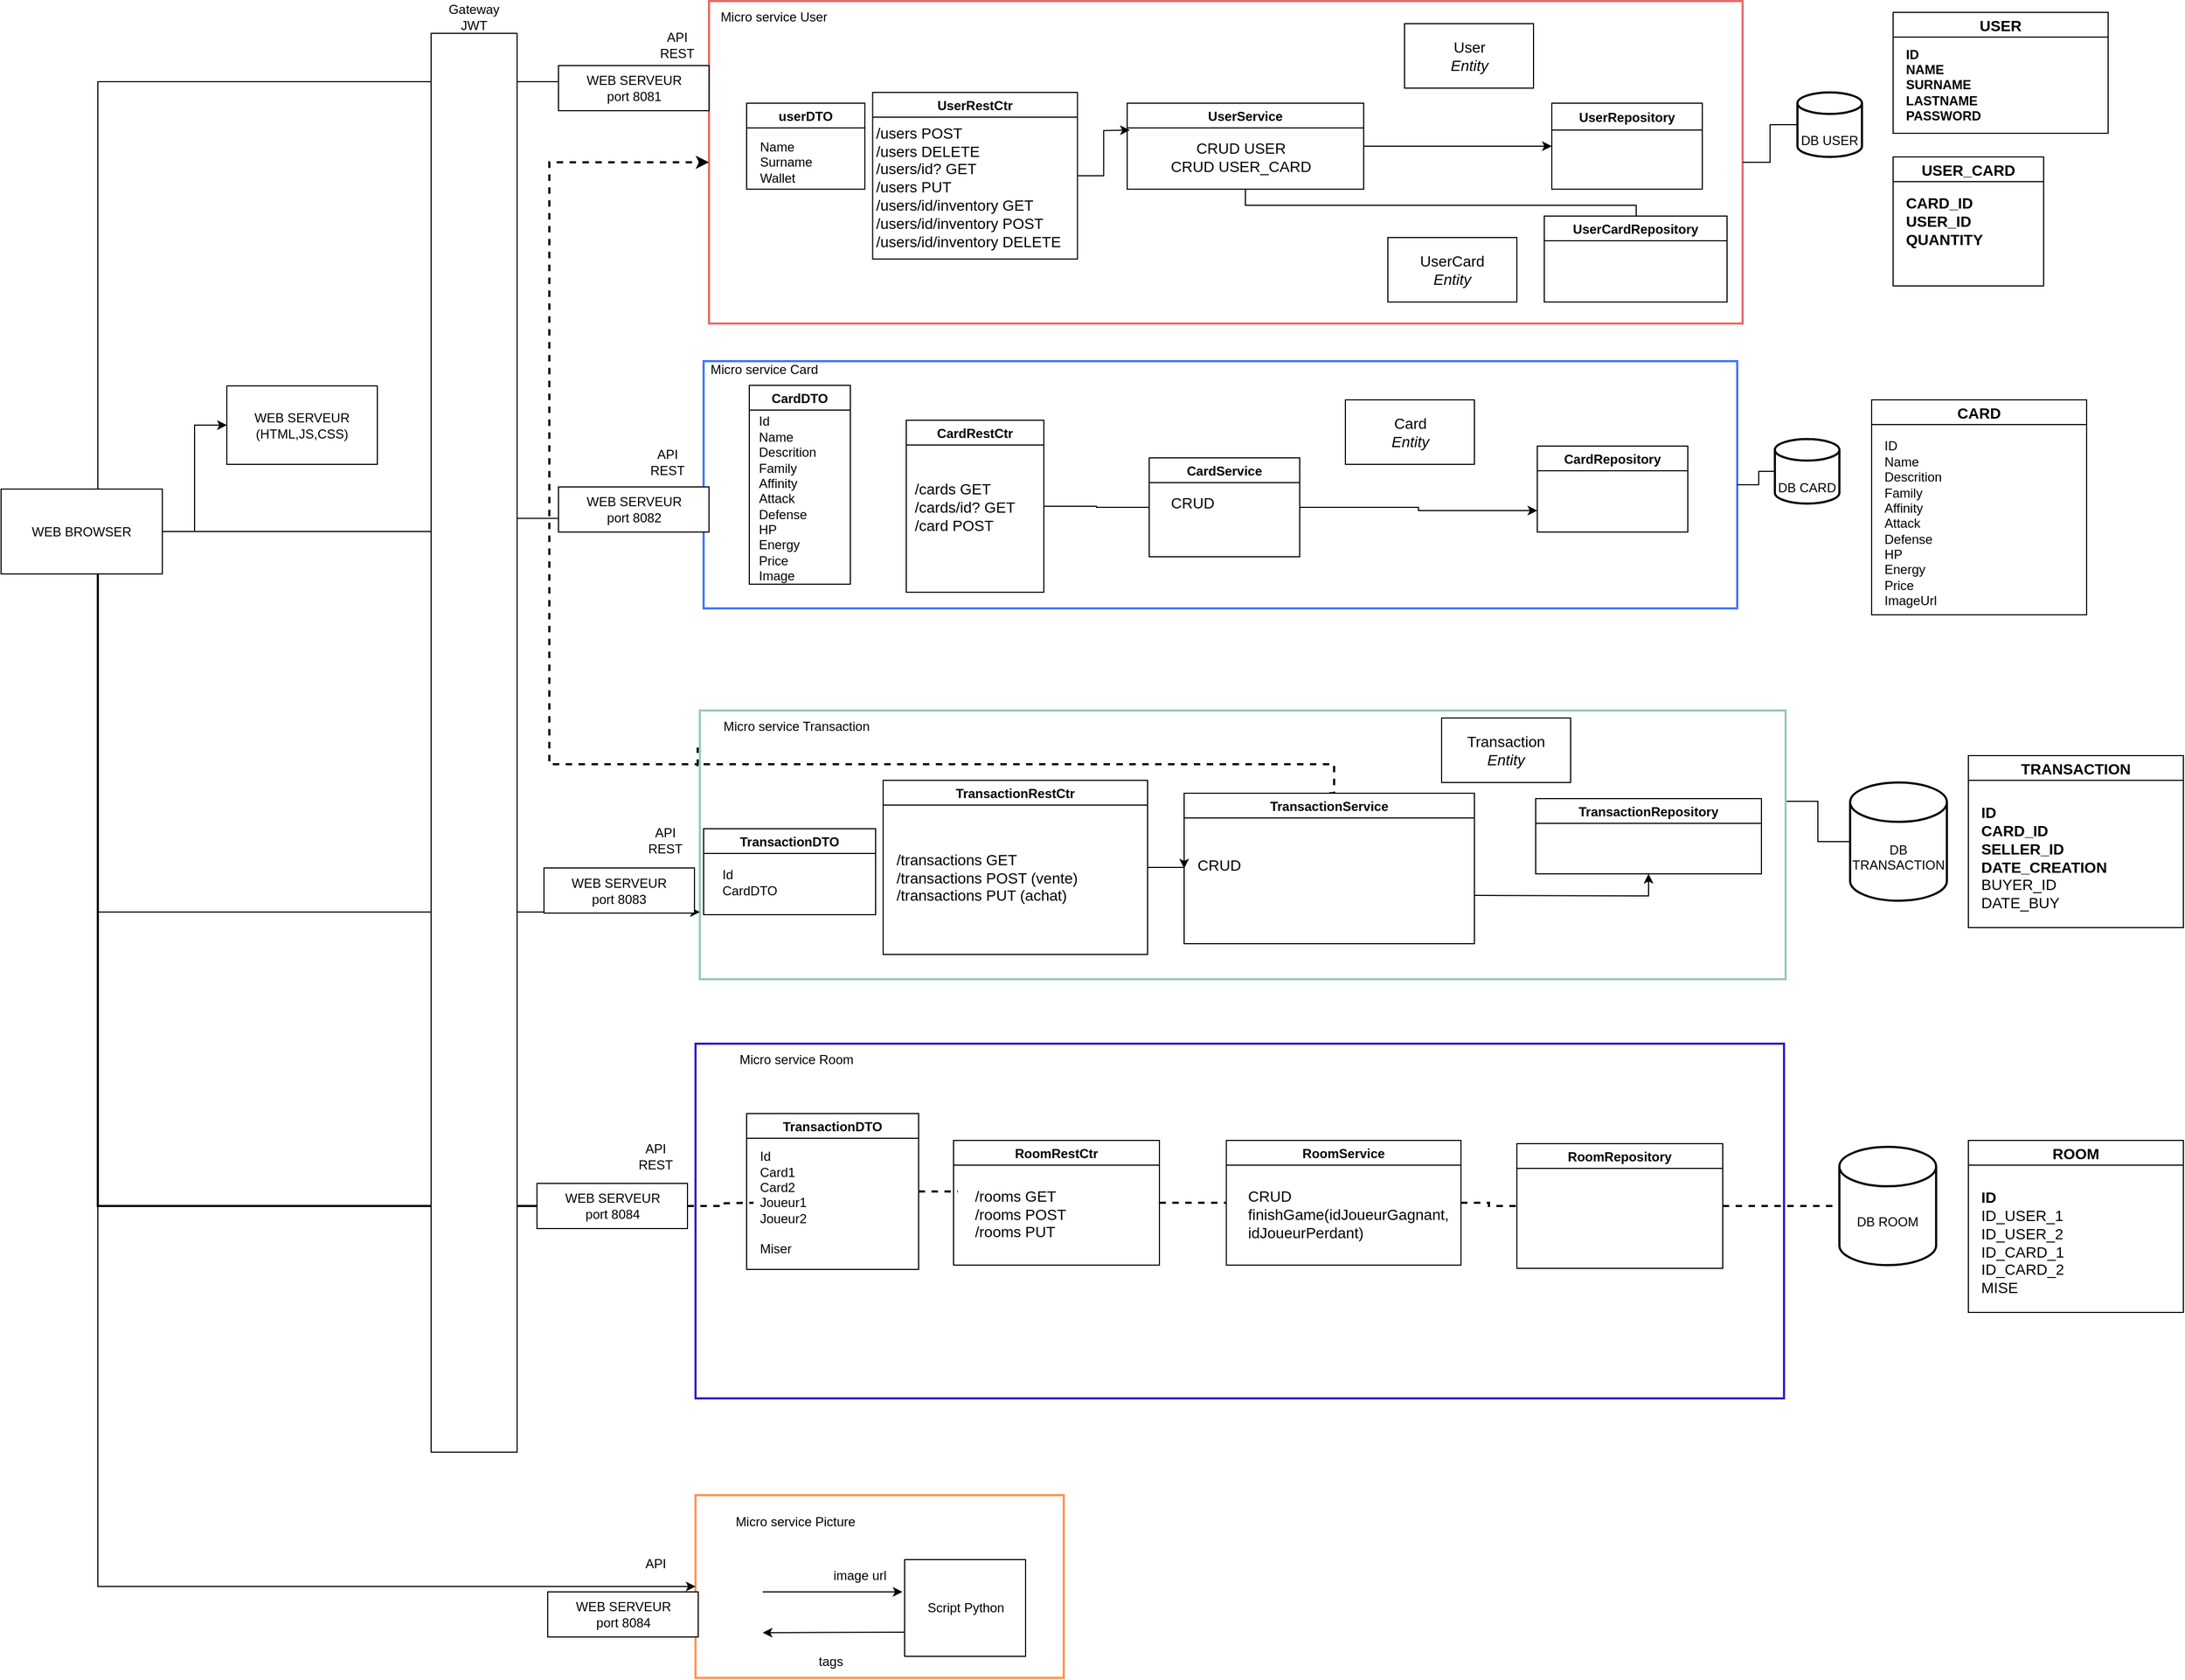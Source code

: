 <mxfile version="18.1.2" type="device"><diagram id="fcTigGx38qZ4BsaVMcVY" name="Page-1"><mxGraphModel dx="2664" dy="1057" grid="1" gridSize="10" guides="1" tooltips="1" connect="1" arrows="1" fold="1" page="1" pageScale="1" pageWidth="827" pageHeight="1169" math="0" shadow="0"><root><mxCell id="0"/><mxCell id="1" parent="0"/><mxCell id="7gq1FU1SA3FntrgrSSKf-5" value="" style="rounded=0;whiteSpace=wrap;html=1;fillColor=none;strokeWidth=2;strokeColor=#4275FF;" vertex="1" parent="1"><mxGeometry x="193.5" y="355" width="961.5" height="230" as="geometry"/></mxCell><mxCell id="7gq1FU1SA3FntrgrSSKf-1" value="" style="rounded=0;whiteSpace=wrap;html=1;fillColor=none;strokeColor=#EA6B66;strokeWidth=2;" vertex="1" parent="1"><mxGeometry x="198.5" y="20" width="961.5" height="300" as="geometry"/></mxCell><mxCell id="7gq1FU1SA3FntrgrSSKf-20" value="" style="rounded=0;whiteSpace=wrap;html=1;fillColor=none;strokeColor=#FF944D;strokeWidth=2;" vertex="1" parent="1"><mxGeometry x="186" y="1410" width="342.5" height="170" as="geometry"/></mxCell><mxCell id="7gq1FU1SA3FntrgrSSKf-52" style="edgeStyle=orthogonalEdgeStyle;rounded=0;orthogonalLoop=1;jettySize=auto;html=1;entryX=0;entryY=0.5;entryDx=0;entryDy=0;startArrow=none;startFill=0;endArrow=classic;endFill=1;exitX=0.001;exitY=0.151;exitDx=0;exitDy=0;exitPerimeter=0;strokeWidth=2;dashed=1;" edge="1" parent="1" source="7gq1FU1SA3FntrgrSSKf-9" target="7gq1FU1SA3FntrgrSSKf-1"><mxGeometry relative="1" as="geometry"><Array as="points"><mxPoint x="190" y="730"/><mxPoint x="50" y="730"/><mxPoint x="50" y="170"/></Array></mxGeometry></mxCell><mxCell id="7gq1FU1SA3FntrgrSSKf-9" value="" style="rounded=0;whiteSpace=wrap;html=1;fillColor=none;strokeColor=#9AC7BF;strokeWidth=2;" vertex="1" parent="1"><mxGeometry x="190" y="680" width="1010" height="250" as="geometry"/></mxCell><mxCell id="7gq1FU1SA3FntrgrSSKf-2" style="edgeStyle=orthogonalEdgeStyle;rounded=0;orthogonalLoop=1;jettySize=auto;html=1;entryX=0;entryY=0.25;entryDx=0;entryDy=0;" edge="1" parent="1" source="LTaw75LtUhF4vkiSCmDB-8" target="7gq1FU1SA3FntrgrSSKf-1"><mxGeometry relative="1" as="geometry"><Array as="points"><mxPoint x="-370" y="95"/></Array></mxGeometry></mxCell><mxCell id="7gq1FU1SA3FntrgrSSKf-7" style="edgeStyle=orthogonalEdgeStyle;rounded=0;orthogonalLoop=1;jettySize=auto;html=1;entryX=0.003;entryY=0.636;entryDx=0;entryDy=0;entryPerimeter=0;" edge="1" parent="1" source="LTaw75LtUhF4vkiSCmDB-8" target="7gq1FU1SA3FntrgrSSKf-5"><mxGeometry relative="1" as="geometry"/></mxCell><mxCell id="7gq1FU1SA3FntrgrSSKf-10" style="edgeStyle=orthogonalEdgeStyle;rounded=0;orthogonalLoop=1;jettySize=auto;html=1;entryX=0;entryY=0.75;entryDx=0;entryDy=0;" edge="1" parent="1" source="LTaw75LtUhF4vkiSCmDB-8" target="7gq1FU1SA3FntrgrSSKf-9"><mxGeometry relative="1" as="geometry"><Array as="points"><mxPoint x="-370" y="868"/></Array></mxGeometry></mxCell><mxCell id="7gq1FU1SA3FntrgrSSKf-21" style="edgeStyle=orthogonalEdgeStyle;rounded=0;orthogonalLoop=1;jettySize=auto;html=1;entryX=0;entryY=0.5;entryDx=0;entryDy=0;" edge="1" parent="1" source="LTaw75LtUhF4vkiSCmDB-8" target="7gq1FU1SA3FntrgrSSKf-20"><mxGeometry relative="1" as="geometry"><Array as="points"><mxPoint x="-370" y="1495"/></Array></mxGeometry></mxCell><mxCell id="7gq1FU1SA3FntrgrSSKf-75" style="edgeStyle=orthogonalEdgeStyle;rounded=0;orthogonalLoop=1;jettySize=auto;html=1;entryX=0;entryY=0.5;entryDx=0;entryDy=0;startArrow=none;startFill=0;endArrow=none;endFill=0;strokeWidth=2;" edge="1" parent="1" source="LTaw75LtUhF4vkiSCmDB-8" target="7gq1FU1SA3FntrgrSSKf-56"><mxGeometry relative="1" as="geometry"><Array as="points"><mxPoint x="-370" y="1141"/></Array></mxGeometry></mxCell><mxCell id="4_wyoMb4KqiYwlfy0WSD-1" value="&lt;div&gt;WEB SERVEUR&lt;/div&gt;&lt;div&gt;(HTML,JS,CSS)&lt;br&gt;&lt;/div&gt;" style="rounded=0;whiteSpace=wrap;html=1;" parent="1" vertex="1"><mxGeometry x="-250" y="378" width="140" height="73" as="geometry"/></mxCell><mxCell id="LTaw75LtUhF4vkiSCmDB-7" style="edgeStyle=orthogonalEdgeStyle;rounded=0;orthogonalLoop=1;jettySize=auto;html=1;exitX=1;exitY=0.5;exitDx=0;exitDy=0;" parent="1" source="4_wyoMb4KqiYwlfy0WSD-3" edge="1"><mxGeometry relative="1" as="geometry"><mxPoint x="590" y="140" as="targetPoint"/></mxGeometry></mxCell><mxCell id="4_wyoMb4KqiYwlfy0WSD-3" value="UserRestCtr" style="swimlane;" parent="1" vertex="1"><mxGeometry x="350.75" y="105" width="190.5" height="155" as="geometry"/></mxCell><mxCell id="4_wyoMb4KqiYwlfy0WSD-4" value="&lt;div align=&quot;left&quot;&gt;/users POST&lt;br&gt;&lt;/div&gt;&lt;div style=&quot;font-size: 14px&quot; align=&quot;left&quot;&gt;/users DELETE&lt;br style=&quot;font-size: 14px&quot;&gt;&lt;/div&gt;&lt;div&gt;/users/id? GET&lt;/div&gt;&lt;div&gt;/users PUT&lt;/div&gt;&lt;div&gt;/users/id/inventory GET&lt;/div&gt;&lt;div&gt;/users/id/inventory POST&lt;/div&gt;&lt;div&gt;/users/id/inventory DELETE&lt;br&gt;&lt;/div&gt;" style="text;html=1;align=left;verticalAlign=middle;resizable=0;points=[];autosize=1;strokeColor=none;fillColor=none;fontSize=14;" parent="4_wyoMb4KqiYwlfy0WSD-3" vertex="1"><mxGeometry x="1" y="28" width="190" height="120" as="geometry"/></mxCell><mxCell id="7gq1FU1SA3FntrgrSSKf-51" style="edgeStyle=orthogonalEdgeStyle;rounded=0;orthogonalLoop=1;jettySize=auto;html=1;startArrow=none;startFill=0;endArrow=none;endFill=0;" edge="1" parent="1" source="4_wyoMb4KqiYwlfy0WSD-6" target="4_wyoMb4KqiYwlfy0WSD-13"><mxGeometry relative="1" as="geometry"/></mxCell><mxCell id="4_wyoMb4KqiYwlfy0WSD-6" value="CardRestCtr" style="swimlane;" parent="1" vertex="1"><mxGeometry x="382" y="410" width="128" height="160" as="geometry"/></mxCell><mxCell id="4_wyoMb4KqiYwlfy0WSD-7" value="&lt;div align=&quot;left&quot;&gt;/cards GET&lt;br&gt;&lt;/div&gt;&lt;div align=&quot;left&quot;&gt;/cards/id? GET&lt;/div&gt;&lt;div align=&quot;left&quot;&gt;/card POST&lt;br&gt;&lt;/div&gt;" style="text;html=1;align=left;verticalAlign=middle;resizable=0;points=[];autosize=1;strokeColor=none;fillColor=none;fontSize=14;" parent="4_wyoMb4KqiYwlfy0WSD-6" vertex="1"><mxGeometry x="6" y="51" width="110" height="60" as="geometry"/></mxCell><mxCell id="V9Zq1MXGziSnZ7ArMYjw-16" value="CardDTO" style="swimlane;fillColor=none;" parent="4_wyoMb4KqiYwlfy0WSD-6" vertex="1"><mxGeometry x="-146" y="-32.5" width="94" height="185" as="geometry"/></mxCell><mxCell id="V9Zq1MXGziSnZ7ArMYjw-17" value="&lt;div&gt;Id&lt;/div&gt;&lt;div&gt;Name&lt;br&gt;&lt;/div&gt;&lt;div&gt;Descrition&lt;/div&gt;&lt;div&gt;Family&lt;/div&gt;&lt;div&gt;Affinity&lt;/div&gt;&lt;div&gt;Attack&lt;/div&gt;&lt;div&gt;Defense&lt;/div&gt;&lt;div&gt;HP&lt;/div&gt;&lt;div&gt;Energy&lt;/div&gt;&lt;div&gt;Price&lt;br&gt;&lt;/div&gt;&lt;div&gt;Image&lt;/div&gt;" style="text;html=1;align=left;verticalAlign=middle;resizable=0;points=[];autosize=1;strokeColor=none;fillColor=none;" parent="V9Zq1MXGziSnZ7ArMYjw-16" vertex="1"><mxGeometry x="7" y="25" width="80" height="160" as="geometry"/></mxCell><mxCell id="4_wyoMb4KqiYwlfy0WSD-8" value="&lt;div&gt;User&lt;/div&gt;&lt;i&gt;Entity&lt;/i&gt;" style="rounded=0;whiteSpace=wrap;html=1;fontSize=14;fillColor=default;" parent="1" vertex="1"><mxGeometry x="845.5" y="41" width="120" height="60" as="geometry"/></mxCell><mxCell id="4_wyoMb4KqiYwlfy0WSD-21" style="edgeStyle=orthogonalEdgeStyle;rounded=0;orthogonalLoop=1;jettySize=auto;html=1;entryX=0;entryY=0.5;entryDx=0;entryDy=0;fontSize=14;" parent="1" source="4_wyoMb4KqiYwlfy0WSD-9" target="4_wyoMb4KqiYwlfy0WSD-11" edge="1"><mxGeometry relative="1" as="geometry"/></mxCell><mxCell id="7gq1FU1SA3FntrgrSSKf-50" style="edgeStyle=orthogonalEdgeStyle;rounded=0;orthogonalLoop=1;jettySize=auto;html=1;startArrow=none;startFill=0;endArrow=none;endFill=0;" edge="1" parent="1" source="4_wyoMb4KqiYwlfy0WSD-9" target="7gq1FU1SA3FntrgrSSKf-48"><mxGeometry relative="1" as="geometry"><Array as="points"><mxPoint x="698" y="210"/><mxPoint x="1061" y="210"/></Array></mxGeometry></mxCell><mxCell id="4_wyoMb4KqiYwlfy0WSD-9" value="UserService" style="swimlane;" parent="1" vertex="1"><mxGeometry x="587.5" y="115" width="220" height="80" as="geometry"/></mxCell><mxCell id="4_wyoMb4KqiYwlfy0WSD-11" value="UserRepository" style="swimlane;startSize=25;" parent="1" vertex="1"><mxGeometry x="982.5" y="115" width="140" height="80" as="geometry"/></mxCell><mxCell id="4_wyoMb4KqiYwlfy0WSD-13" value="CardService" style="swimlane;" parent="1" vertex="1"><mxGeometry x="608" y="445" width="140" height="92" as="geometry"/></mxCell><mxCell id="4_wyoMb4KqiYwlfy0WSD-17" value="CRUD&lt;div align=&quot;left&quot;&gt;&lt;br&gt;&lt;/div&gt;" style="text;html=1;align=center;verticalAlign=middle;resizable=0;points=[];autosize=1;strokeColor=none;fillColor=none;fontSize=14;" parent="4_wyoMb4KqiYwlfy0WSD-13" vertex="1"><mxGeometry x="10" y="30" width="60" height="40" as="geometry"/></mxCell><mxCell id="4_wyoMb4KqiYwlfy0WSD-19" style="edgeStyle=orthogonalEdgeStyle;rounded=0;orthogonalLoop=1;jettySize=auto;html=1;fontSize=14;exitX=1;exitY=0.5;exitDx=0;exitDy=0;entryX=0;entryY=0.75;entryDx=0;entryDy=0;" parent="1" source="4_wyoMb4KqiYwlfy0WSD-13" target="4_wyoMb4KqiYwlfy0WSD-15" edge="1"><mxGeometry relative="1" as="geometry"><mxPoint x="982" y="490" as="targetPoint"/></mxGeometry></mxCell><mxCell id="4_wyoMb4KqiYwlfy0WSD-15" value="CardRepository" style="swimlane;" parent="1" vertex="1"><mxGeometry x="969" y="434" width="140" height="80" as="geometry"/></mxCell><mxCell id="4_wyoMb4KqiYwlfy0WSD-16" value="&lt;div&gt;Card&lt;/div&gt;&lt;div&gt;&lt;i&gt;Entity&lt;/i&gt;&lt;br&gt;&lt;/div&gt;" style="rounded=0;whiteSpace=wrap;html=1;fontSize=14;fillColor=default;" parent="1" vertex="1"><mxGeometry x="790.5" y="391" width="120" height="60" as="geometry"/></mxCell><mxCell id="7gq1FU1SA3FntrgrSSKf-54" style="edgeStyle=orthogonalEdgeStyle;rounded=0;orthogonalLoop=1;jettySize=auto;html=1;entryX=-0.002;entryY=0.138;entryDx=0;entryDy=0;entryPerimeter=0;startArrow=none;startFill=0;endArrow=none;endFill=0;exitX=0.5;exitY=0;exitDx=0;exitDy=0;strokeWidth=2;dashed=1;" edge="1" parent="1" source="4_wyoMb4KqiYwlfy0WSD-25" target="7gq1FU1SA3FntrgrSSKf-9"><mxGeometry relative="1" as="geometry"><Array as="points"><mxPoint x="780" y="757"/><mxPoint x="780" y="730"/><mxPoint x="193" y="730"/><mxPoint x="193" y="731"/></Array></mxGeometry></mxCell><mxCell id="4_wyoMb4KqiYwlfy0WSD-25" value="TransactionService" style="swimlane;" parent="1" vertex="1"><mxGeometry x="640.5" y="757" width="270" height="140" as="geometry"/></mxCell><mxCell id="4_wyoMb4KqiYwlfy0WSD-26" value="CRUD&lt;div&gt;&lt;br&gt;&lt;/div&gt;" style="text;html=1;align=left;verticalAlign=middle;resizable=0;points=[];autosize=1;strokeColor=none;fillColor=none;fontSize=14;" parent="4_wyoMb4KqiYwlfy0WSD-25" vertex="1"><mxGeometry x="10" y="55" width="60" height="40" as="geometry"/></mxCell><mxCell id="4_wyoMb4KqiYwlfy0WSD-28" value="TRANSACTION" style="swimlane;fontSize=14;fillColor=default;" parent="1" vertex="1"><mxGeometry x="1370" y="722" width="200" height="160" as="geometry"/></mxCell><mxCell id="4_wyoMb4KqiYwlfy0WSD-29" value="&lt;div align=&quot;left&quot;&gt;&lt;b&gt;ID&lt;/b&gt;&lt;/div&gt;&lt;div align=&quot;left&quot;&gt;&lt;b&gt;CARD_ID&lt;br&gt;&lt;/b&gt;&lt;/div&gt;&lt;div&gt;&lt;b&gt;SELLER_ID&lt;/b&gt;&lt;/div&gt;&lt;div&gt;&lt;div&gt;&lt;b&gt;DATE_CREATION&lt;/b&gt;&lt;/div&gt;&lt;b&gt;&lt;/b&gt;&lt;/div&gt;&lt;div&gt;BUYER_ID&lt;/div&gt;&lt;div&gt;DATE_BUY&lt;br&gt;&lt;/div&gt;" style="text;html=1;align=left;verticalAlign=middle;resizable=0;points=[];autosize=1;strokeColor=none;fillColor=none;fontSize=14;" parent="4_wyoMb4KqiYwlfy0WSD-28" vertex="1"><mxGeometry x="10" y="40" width="150" height="110" as="geometry"/></mxCell><mxCell id="4_wyoMb4KqiYwlfy0WSD-30" value="USER_CARD" style="swimlane;fontSize=14;fillColor=default;" parent="1" vertex="1"><mxGeometry x="1300" y="165" width="140" height="120" as="geometry"/></mxCell><mxCell id="4_wyoMb4KqiYwlfy0WSD-31" value="&lt;div align=&quot;left&quot;&gt;&lt;b&gt;CARD_ID&lt;br&gt;&lt;/b&gt;&lt;/div&gt;&lt;div align=&quot;left&quot;&gt;&lt;b&gt;USER_ID&lt;br&gt;&lt;/b&gt;&lt;/div&gt;&lt;div&gt;&lt;b&gt;QUANTITY&lt;/b&gt;&lt;br&gt;&lt;/div&gt;" style="text;html=1;align=left;verticalAlign=middle;resizable=0;points=[];autosize=1;strokeColor=none;fillColor=none;fontSize=14;" parent="4_wyoMb4KqiYwlfy0WSD-30" vertex="1"><mxGeometry x="10" y="30" width="100" height="60" as="geometry"/></mxCell><mxCell id="4_wyoMb4KqiYwlfy0WSD-33" value="TransactionRepository" style="swimlane;" parent="1" vertex="1"><mxGeometry x="967.5" y="762" width="210" height="70" as="geometry"/></mxCell><mxCell id="4_wyoMb4KqiYwlfy0WSD-34" value="TransactionRestCtr" style="swimlane;" parent="1" vertex="1"><mxGeometry x="360.5" y="745" width="246" height="162" as="geometry"/></mxCell><mxCell id="4_wyoMb4KqiYwlfy0WSD-35" value="&lt;div&gt;&lt;br&gt;&lt;div&gt;/transactions GET&lt;/div&gt;&lt;/div&gt;&lt;div&gt;/transactions POST (vente)&lt;br&gt;&lt;/div&gt;&lt;div&gt;/transactions PUT (achat)&lt;br&gt;&lt;/div&gt;" style="text;html=1;align=left;verticalAlign=middle;resizable=0;points=[];autosize=1;strokeColor=none;fillColor=none;fontSize=14;" parent="4_wyoMb4KqiYwlfy0WSD-34" vertex="1"><mxGeometry x="10" y="47" width="180" height="70" as="geometry"/></mxCell><mxCell id="4_wyoMb4KqiYwlfy0WSD-38" style="edgeStyle=orthogonalEdgeStyle;rounded=0;orthogonalLoop=1;jettySize=auto;html=1;entryX=0;entryY=0.5;entryDx=0;entryDy=0;fontSize=14;exitX=1;exitY=0.5;exitDx=0;exitDy=0;" parent="1" source="4_wyoMb4KqiYwlfy0WSD-34" target="4_wyoMb4KqiYwlfy0WSD-25" edge="1"><mxGeometry relative="1" as="geometry"/></mxCell><mxCell id="4_wyoMb4KqiYwlfy0WSD-39" style="edgeStyle=orthogonalEdgeStyle;rounded=0;orthogonalLoop=1;jettySize=auto;html=1;entryX=0.5;entryY=1;entryDx=0;entryDy=0;fontSize=14;" parent="1" target="4_wyoMb4KqiYwlfy0WSD-33" edge="1"><mxGeometry relative="1" as="geometry"><mxPoint x="910" y="852" as="sourcePoint"/></mxGeometry></mxCell><mxCell id="4_wyoMb4KqiYwlfy0WSD-36" value="&lt;div&gt;Transaction&lt;/div&gt;&lt;div&gt;&lt;i&gt;Entity&lt;/i&gt;&lt;br&gt;&lt;/div&gt;" style="rounded=0;whiteSpace=wrap;html=1;fontSize=14;fillColor=default;" parent="1" vertex="1"><mxGeometry x="880" y="687" width="120" height="60" as="geometry"/></mxCell><mxCell id="V9Zq1MXGziSnZ7ArMYjw-6" value="CARD" style="swimlane;fontSize=14;fillColor=default;" parent="1" vertex="1"><mxGeometry x="1280" y="391" width="200" height="200" as="geometry"/></mxCell><mxCell id="V9Zq1MXGziSnZ7ArMYjw-24" value="&lt;div&gt;ID&lt;/div&gt;&lt;div&gt;Name&lt;br&gt;&lt;/div&gt;&lt;div&gt;Descrition&lt;/div&gt;&lt;div&gt;Family&lt;/div&gt;&lt;div&gt;Affinity&lt;/div&gt;&lt;div&gt;Attack&lt;/div&gt;&lt;div&gt;Defense&lt;/div&gt;&lt;div&gt;HP&lt;/div&gt;&lt;div&gt;Energy&lt;/div&gt;&lt;div&gt;Price&lt;br&gt;&lt;/div&gt;&lt;div&gt;ImageUrl&lt;/div&gt;" style="text;html=1;align=left;verticalAlign=middle;resizable=0;points=[];autosize=1;strokeColor=none;fillColor=none;" parent="V9Zq1MXGziSnZ7ArMYjw-6" vertex="1"><mxGeometry x="10" y="35" width="80" height="160" as="geometry"/></mxCell><mxCell id="V9Zq1MXGziSnZ7ArMYjw-8" value="USER" style="swimlane;fontSize=14;fillColor=default;" parent="1" vertex="1"><mxGeometry x="1300" y="30.5" width="200" height="112.5" as="geometry"/></mxCell><mxCell id="V9Zq1MXGziSnZ7ArMYjw-25" value="&lt;div&gt;&lt;b&gt;ID&lt;/b&gt;&lt;/div&gt;&lt;div&gt;&lt;b&gt;NAME&lt;/b&gt;&lt;/div&gt;&lt;div&gt;&lt;b&gt;SURNAME&lt;/b&gt;&lt;/div&gt;&lt;div&gt;&lt;b&gt;LASTNAME&lt;/b&gt;&lt;/div&gt;&lt;div&gt;&lt;b&gt;PASSWORD&lt;/b&gt;&lt;br&gt;&lt;/div&gt;" style="text;html=1;align=left;verticalAlign=middle;resizable=0;points=[];autosize=1;strokeColor=none;fillColor=none;" parent="V9Zq1MXGziSnZ7ArMYjw-8" vertex="1"><mxGeometry x="10" y="27.5" width="90" height="80" as="geometry"/></mxCell><mxCell id="V9Zq1MXGziSnZ7ArMYjw-14" value="userDTO" style="swimlane;fillColor=none;" parent="1" vertex="1"><mxGeometry x="233.5" y="115" width="110" height="80" as="geometry"/></mxCell><mxCell id="V9Zq1MXGziSnZ7ArMYjw-15" value="&lt;div align=&quot;left&quot;&gt;Name&lt;/div&gt;&lt;div align=&quot;left&quot;&gt;Surname&lt;br&gt;&lt;/div&gt;&lt;div align=&quot;left&quot;&gt;Wallet&lt;br&gt;&lt;/div&gt;" style="text;html=1;align=left;verticalAlign=middle;resizable=0;points=[];autosize=1;strokeColor=none;fillColor=none;" parent="V9Zq1MXGziSnZ7ArMYjw-14" vertex="1"><mxGeometry x="10" y="30" width="70" height="50" as="geometry"/></mxCell><mxCell id="V9Zq1MXGziSnZ7ArMYjw-18" value="TransactionDTO" style="swimlane;fillColor=none;" parent="1" vertex="1"><mxGeometry x="193.5" y="790" width="160" height="80" as="geometry"/></mxCell><mxCell id="V9Zq1MXGziSnZ7ArMYjw-20" value="&lt;div&gt;Id&lt;/div&gt;&lt;div&gt;CardDTO&lt;br&gt;&lt;/div&gt;" style="text;html=1;align=left;verticalAlign=middle;resizable=0;points=[];autosize=1;strokeColor=none;fillColor=none;" parent="V9Zq1MXGziSnZ7ArMYjw-18" vertex="1"><mxGeometry x="15" y="35" width="70" height="30" as="geometry"/></mxCell><mxCell id="4_wyoMb4KqiYwlfy0WSD-24" value="&lt;div&gt;CRUD USER&lt;br&gt;&lt;/div&gt;CRUD USER_CARD" style="text;html=1;align=center;verticalAlign=middle;resizable=0;points=[];autosize=1;strokeColor=none;fillColor=none;fontSize=14;" parent="1" vertex="1"><mxGeometry x="617.5" y="145" width="150" height="40" as="geometry"/></mxCell><mxCell id="LTaw75LtUhF4vkiSCmDB-18" style="edgeStyle=orthogonalEdgeStyle;rounded=0;orthogonalLoop=1;jettySize=auto;html=1;exitX=1;exitY=0.5;exitDx=0;exitDy=0;entryX=0;entryY=0.5;entryDx=0;entryDy=0;" parent="1" source="LTaw75LtUhF4vkiSCmDB-8" target="4_wyoMb4KqiYwlfy0WSD-1" edge="1"><mxGeometry relative="1" as="geometry"/></mxCell><mxCell id="LTaw75LtUhF4vkiSCmDB-8" value="WEB BROWSER" style="rounded=0;whiteSpace=wrap;html=1;" parent="1" vertex="1"><mxGeometry x="-460" y="474" width="150" height="79" as="geometry"/></mxCell><mxCell id="7gq1FU1SA3FntrgrSSKf-32" style="edgeStyle=orthogonalEdgeStyle;rounded=0;orthogonalLoop=1;jettySize=auto;html=1;startArrow=none;startFill=0;endArrow=none;endFill=0;" edge="1" parent="1" source="7gq1FU1SA3FntrgrSSKf-1" target="7gq1FU1SA3FntrgrSSKf-15"><mxGeometry relative="1" as="geometry"/></mxCell><mxCell id="7gq1FU1SA3FntrgrSSKf-3" value="&lt;div&gt;API&lt;/div&gt;&lt;div&gt;REST&lt;br&gt;&lt;/div&gt;" style="text;html=1;strokeColor=none;fillColor=none;align=center;verticalAlign=middle;whiteSpace=wrap;rounded=0;" vertex="1" parent="1"><mxGeometry x="138.5" y="45.5" width="60" height="30" as="geometry"/></mxCell><mxCell id="7gq1FU1SA3FntrgrSSKf-4" value="Micro service User" style="text;html=1;strokeColor=none;fillColor=none;align=center;verticalAlign=middle;whiteSpace=wrap;rounded=0;" vertex="1" parent="1"><mxGeometry x="198.5" y="20" width="120" height="30" as="geometry"/></mxCell><mxCell id="7gq1FU1SA3FntrgrSSKf-6" value="&lt;div&gt;API&lt;/div&gt;&lt;div&gt;REST&lt;br&gt;&lt;/div&gt;" style="text;html=1;strokeColor=none;fillColor=none;align=center;verticalAlign=middle;whiteSpace=wrap;rounded=0;" vertex="1" parent="1"><mxGeometry x="130" y="434" width="60" height="30" as="geometry"/></mxCell><mxCell id="7gq1FU1SA3FntrgrSSKf-11" value="&lt;div&gt;API&lt;/div&gt;&lt;div&gt;REST&lt;br&gt;&lt;/div&gt;" style="text;html=1;strokeColor=none;fillColor=none;align=center;verticalAlign=middle;whiteSpace=wrap;rounded=0;" vertex="1" parent="1"><mxGeometry x="127.5" y="785.5" width="60" height="30" as="geometry"/></mxCell><mxCell id="7gq1FU1SA3FntrgrSSKf-12" value="Micro service Transaction" style="text;html=1;strokeColor=none;fillColor=none;align=center;verticalAlign=middle;whiteSpace=wrap;rounded=0;" vertex="1" parent="1"><mxGeometry x="190" y="680" width="180" height="30" as="geometry"/></mxCell><mxCell id="7gq1FU1SA3FntrgrSSKf-15" value="&lt;br&gt;&lt;div&gt;&lt;br&gt;&lt;/div&gt;&lt;div&gt;DB USER&lt;/div&gt;" style="strokeWidth=2;html=1;shape=mxgraph.flowchart.database;whiteSpace=wrap;fillColor=none;" vertex="1" parent="1"><mxGeometry x="1211" y="105" width="60" height="60" as="geometry"/></mxCell><mxCell id="7gq1FU1SA3FntrgrSSKf-16" value="&lt;br&gt;&lt;div&gt;&lt;br&gt;&lt;/div&gt;&lt;div&gt;DB CARD&lt;/div&gt;" style="strokeWidth=2;html=1;shape=mxgraph.flowchart.database;whiteSpace=wrap;fillColor=none;" vertex="1" parent="1"><mxGeometry x="1190" y="427.5" width="60" height="60" as="geometry"/></mxCell><mxCell id="7gq1FU1SA3FntrgrSSKf-17" value="&lt;br&gt;&lt;div&gt;&lt;br&gt;&lt;/div&gt;&lt;div&gt;DB TRANSACTION&lt;/div&gt;" style="strokeWidth=2;html=1;shape=mxgraph.flowchart.database;whiteSpace=wrap;fillColor=none;" vertex="1" parent="1"><mxGeometry x="1260" y="747" width="90" height="110" as="geometry"/></mxCell><mxCell id="7gq1FU1SA3FntrgrSSKf-22" value="&lt;div&gt;API&lt;/div&gt;" style="text;html=1;strokeColor=none;fillColor=none;align=center;verticalAlign=middle;whiteSpace=wrap;rounded=0;" vertex="1" parent="1"><mxGeometry x="118.5" y="1459" width="60" height="30" as="geometry"/></mxCell><mxCell id="7gq1FU1SA3FntrgrSSKf-23" value="Micro service Picture" style="text;html=1;strokeColor=none;fillColor=none;align=center;verticalAlign=middle;whiteSpace=wrap;rounded=0;" vertex="1" parent="1"><mxGeometry x="188.5" y="1420" width="180" height="30" as="geometry"/></mxCell><mxCell id="7gq1FU1SA3FntrgrSSKf-26" value="Script Python" style="rounded=0;whiteSpace=wrap;html=1;fillColor=none;" vertex="1" parent="1"><mxGeometry x="380.5" y="1470" width="112.5" height="90" as="geometry"/></mxCell><mxCell id="7gq1FU1SA3FntrgrSSKf-27" value="" style="endArrow=classic;html=1;rounded=0;" edge="1" parent="1"><mxGeometry width="50" height="50" relative="1" as="geometry"><mxPoint x="248.5" y="1500" as="sourcePoint"/><mxPoint x="378.5" y="1500" as="targetPoint"/></mxGeometry></mxCell><mxCell id="7gq1FU1SA3FntrgrSSKf-28" value="image url" style="text;html=1;strokeColor=none;fillColor=none;align=center;verticalAlign=middle;whiteSpace=wrap;rounded=0;" vertex="1" parent="1"><mxGeometry x="308.5" y="1470" width="60" height="30" as="geometry"/></mxCell><mxCell id="7gq1FU1SA3FntrgrSSKf-29" value="" style="endArrow=none;html=1;rounded=0;endFill=0;startArrow=classic;startFill=1;entryX=0;entryY=0.75;entryDx=0;entryDy=0;" edge="1" parent="1" target="7gq1FU1SA3FntrgrSSKf-26"><mxGeometry width="50" height="50" relative="1" as="geometry"><mxPoint x="248.5" y="1538" as="sourcePoint"/><mxPoint x="380.5" y="1530" as="targetPoint"/></mxGeometry></mxCell><mxCell id="7gq1FU1SA3FntrgrSSKf-30" value="tags" style="text;html=1;strokeColor=none;fillColor=none;align=center;verticalAlign=middle;whiteSpace=wrap;rounded=0;" vertex="1" parent="1"><mxGeometry x="282.0" y="1550" width="60" height="30" as="geometry"/></mxCell><mxCell id="7gq1FU1SA3FntrgrSSKf-33" style="edgeStyle=orthogonalEdgeStyle;rounded=0;orthogonalLoop=1;jettySize=auto;html=1;startArrow=none;startFill=0;endArrow=none;endFill=0;exitX=1;exitY=0.5;exitDx=0;exitDy=0;" edge="1" parent="1" source="7gq1FU1SA3FntrgrSSKf-5" target="7gq1FU1SA3FntrgrSSKf-16"><mxGeometry relative="1" as="geometry"><mxPoint x="1170.0" y="145" as="sourcePoint"/><mxPoint x="1221" y="145" as="targetPoint"/></mxGeometry></mxCell><mxCell id="7gq1FU1SA3FntrgrSSKf-34" style="edgeStyle=orthogonalEdgeStyle;rounded=0;orthogonalLoop=1;jettySize=auto;html=1;startArrow=none;startFill=0;endArrow=none;endFill=0;entryX=0;entryY=0.5;entryDx=0;entryDy=0;entryPerimeter=0;exitX=1.001;exitY=0.338;exitDx=0;exitDy=0;exitPerimeter=0;" edge="1" parent="1" source="7gq1FU1SA3FntrgrSSKf-9" target="7gq1FU1SA3FntrgrSSKf-17"><mxGeometry relative="1" as="geometry"><mxPoint x="1170.0" y="145" as="sourcePoint"/><mxPoint x="1221" y="145" as="targetPoint"/></mxGeometry></mxCell><mxCell id="7gq1FU1SA3FntrgrSSKf-36" value="&lt;div&gt;WEB SERVEUR&lt;/div&gt;&lt;div&gt;port 8081&lt;br&gt;&lt;/div&gt;" style="rounded=0;whiteSpace=wrap;html=1;" vertex="1" parent="1"><mxGeometry x="58.5" y="80" width="140" height="42" as="geometry"/></mxCell><mxCell id="7gq1FU1SA3FntrgrSSKf-37" value="&lt;div&gt;WEB SERVEUR&lt;/div&gt;&lt;div&gt;port 8082&lt;br&gt;&lt;/div&gt;" style="rounded=0;whiteSpace=wrap;html=1;" vertex="1" parent="1"><mxGeometry x="58.5" y="472" width="140" height="42" as="geometry"/></mxCell><mxCell id="7gq1FU1SA3FntrgrSSKf-39" value="&lt;div&gt;WEB SERVEUR&lt;/div&gt;&lt;div&gt;port 8083&lt;/div&gt;" style="rounded=0;whiteSpace=wrap;html=1;" vertex="1" parent="1"><mxGeometry x="45" y="826.5" width="140" height="42" as="geometry"/></mxCell><mxCell id="7gq1FU1SA3FntrgrSSKf-40" value="&lt;div&gt;WEB SERVEUR&lt;/div&gt;&lt;div&gt;port 8084&lt;/div&gt;" style="rounded=0;whiteSpace=wrap;html=1;" vertex="1" parent="1"><mxGeometry x="48.5" y="1500" width="140" height="42" as="geometry"/></mxCell><mxCell id="7gq1FU1SA3FntrgrSSKf-41" value="" style="rounded=0;whiteSpace=wrap;html=1;fillColor=default;" vertex="1" parent="1"><mxGeometry x="-60" y="50" width="80" height="1320" as="geometry"/></mxCell><mxCell id="7gq1FU1SA3FntrgrSSKf-42" value="&lt;div&gt;Gateway&lt;/div&gt;&lt;div&gt;JWT&lt;/div&gt;" style="text;html=1;strokeColor=none;fillColor=none;align=center;verticalAlign=middle;whiteSpace=wrap;rounded=0;" vertex="1" parent="1"><mxGeometry x="-50" y="20" width="60" height="30" as="geometry"/></mxCell><mxCell id="7gq1FU1SA3FntrgrSSKf-48" value="UserCardRepository" style="swimlane;" vertex="1" parent="1"><mxGeometry x="975.5" y="220" width="170" height="80" as="geometry"/></mxCell><mxCell id="7gq1FU1SA3FntrgrSSKf-49" value="UserCard&lt;div&gt;&lt;i&gt;Entity&lt;/i&gt;&lt;br&gt;&lt;/div&gt;" style="rounded=0;whiteSpace=wrap;html=1;fontSize=14;fillColor=default;" vertex="1" parent="1"><mxGeometry x="830" y="240" width="120" height="60" as="geometry"/></mxCell><mxCell id="7gq1FU1SA3FntrgrSSKf-8" value="Micro service Card" style="text;html=1;strokeColor=none;fillColor=none;align=center;verticalAlign=middle;whiteSpace=wrap;rounded=0;" vertex="1" parent="1"><mxGeometry x="190" y="347.5" width="120" height="30" as="geometry"/></mxCell><mxCell id="7gq1FU1SA3FntrgrSSKf-55" value="" style="rounded=0;whiteSpace=wrap;html=1;fillColor=none;strokeColor=#331CC7;strokeWidth=2;" vertex="1" parent="1"><mxGeometry x="186" y="990" width="1012.5" height="330" as="geometry"/></mxCell><mxCell id="7gq1FU1SA3FntrgrSSKf-71" style="edgeStyle=orthogonalEdgeStyle;rounded=0;orthogonalLoop=1;jettySize=auto;html=1;dashed=1;startArrow=none;startFill=0;endArrow=none;endFill=0;strokeWidth=2;" edge="1" parent="1" source="7gq1FU1SA3FntrgrSSKf-56"><mxGeometry relative="1" as="geometry"><mxPoint x="240" y="1138" as="targetPoint"/></mxGeometry></mxCell><mxCell id="7gq1FU1SA3FntrgrSSKf-56" value="&lt;div&gt;WEB SERVEUR&lt;/div&gt;&lt;div&gt;port 8084&lt;/div&gt;" style="rounded=0;whiteSpace=wrap;html=1;" vertex="1" parent="1"><mxGeometry x="38.5" y="1120" width="140" height="42" as="geometry"/></mxCell><mxCell id="7gq1FU1SA3FntrgrSSKf-57" value="Micro service Room" style="text;html=1;strokeColor=none;fillColor=none;align=center;verticalAlign=middle;whiteSpace=wrap;rounded=0;" vertex="1" parent="1"><mxGeometry x="190" y="990" width="180" height="30" as="geometry"/></mxCell><mxCell id="7gq1FU1SA3FntrgrSSKf-58" value="&lt;div&gt;API&lt;/div&gt;&lt;div&gt;REST&lt;br&gt;&lt;/div&gt;" style="text;html=1;strokeColor=none;fillColor=none;align=center;verticalAlign=middle;whiteSpace=wrap;rounded=0;" vertex="1" parent="1"><mxGeometry x="118.5" y="1080" width="60" height="30" as="geometry"/></mxCell><mxCell id="7gq1FU1SA3FntrgrSSKf-59" value="ROOM" style="swimlane;fontSize=14;fillColor=default;" vertex="1" parent="1"><mxGeometry x="1370" y="1080" width="200" height="160" as="geometry"/></mxCell><mxCell id="7gq1FU1SA3FntrgrSSKf-60" value="&lt;div align=&quot;left&quot;&gt;&lt;b&gt;ID&lt;/b&gt;&lt;/div&gt;&lt;div&gt;ID_USER_1&lt;/div&gt;&lt;div&gt;ID_USER_2&lt;/div&gt;&lt;div&gt;ID_CARD_1&lt;/div&gt;&lt;div&gt;ID_CARD_2&lt;/div&gt;MISE" style="text;html=1;align=left;verticalAlign=middle;resizable=0;points=[];autosize=1;strokeColor=none;fillColor=none;fontSize=14;" vertex="1" parent="7gq1FU1SA3FntrgrSSKf-59"><mxGeometry x="10" y="40" width="90" height="110" as="geometry"/></mxCell><mxCell id="7gq1FU1SA3FntrgrSSKf-61" value="&lt;br&gt;&lt;div&gt;&lt;br&gt;&lt;/div&gt;&lt;div&gt;DB ROOM&lt;/div&gt;" style="strokeWidth=2;html=1;shape=mxgraph.flowchart.database;whiteSpace=wrap;fillColor=none;" vertex="1" parent="1"><mxGeometry x="1250" y="1086" width="90" height="110" as="geometry"/></mxCell><mxCell id="7gq1FU1SA3FntrgrSSKf-66" style="edgeStyle=orthogonalEdgeStyle;rounded=0;orthogonalLoop=1;jettySize=auto;html=1;exitX=1;exitY=0.5;exitDx=0;exitDy=0;entryX=0;entryY=0.5;entryDx=0;entryDy=0;dashed=1;startArrow=none;startFill=0;endArrow=none;endFill=0;strokeWidth=2;" edge="1" parent="1" source="7gq1FU1SA3FntrgrSSKf-62" target="7gq1FU1SA3FntrgrSSKf-64"><mxGeometry relative="1" as="geometry"/></mxCell><mxCell id="7gq1FU1SA3FntrgrSSKf-62" value="RoomRestCtr" style="swimlane;" vertex="1" parent="1"><mxGeometry x="426" y="1080" width="191.5" height="116" as="geometry"/></mxCell><mxCell id="7gq1FU1SA3FntrgrSSKf-63" value="&lt;div&gt;&lt;br&gt;&lt;div&gt;/rooms GET&lt;/div&gt;&lt;/div&gt;&lt;div&gt;/rooms POST &lt;br&gt;&lt;/div&gt;&lt;div&gt;/rooms PUT&lt;br&gt;&lt;/div&gt;" style="text;html=1;align=left;verticalAlign=middle;resizable=0;points=[];autosize=1;strokeColor=none;fillColor=none;fontSize=14;" vertex="1" parent="7gq1FU1SA3FntrgrSSKf-62"><mxGeometry x="18.25" y="25" width="100" height="70" as="geometry"/></mxCell><mxCell id="7gq1FU1SA3FntrgrSSKf-69" style="edgeStyle=orthogonalEdgeStyle;rounded=0;orthogonalLoop=1;jettySize=auto;html=1;exitX=1;exitY=0.5;exitDx=0;exitDy=0;entryX=0;entryY=0.5;entryDx=0;entryDy=0;dashed=1;startArrow=none;startFill=0;endArrow=none;endFill=0;strokeWidth=2;" edge="1" parent="1" source="7gq1FU1SA3FntrgrSSKf-64" target="7gq1FU1SA3FntrgrSSKf-67"><mxGeometry relative="1" as="geometry"/></mxCell><mxCell id="7gq1FU1SA3FntrgrSSKf-64" value="RoomService" style="swimlane;startSize=23;" vertex="1" parent="1"><mxGeometry x="679.75" y="1080" width="218.25" height="116" as="geometry"/></mxCell><mxCell id="7gq1FU1SA3FntrgrSSKf-65" value="&lt;div&gt;CRUD&lt;/div&gt;&lt;div&gt;finishGame(idJoueurGagnant,&lt;/div&gt;&lt;div&gt;idJoueurPerdant)&lt;/div&gt;" style="text;html=1;align=left;verticalAlign=middle;resizable=0;points=[];autosize=1;strokeColor=none;fillColor=none;fontSize=14;" vertex="1" parent="7gq1FU1SA3FntrgrSSKf-64"><mxGeometry x="18.25" y="39" width="200" height="60" as="geometry"/></mxCell><mxCell id="7gq1FU1SA3FntrgrSSKf-70" style="edgeStyle=orthogonalEdgeStyle;rounded=0;orthogonalLoop=1;jettySize=auto;html=1;exitX=1;exitY=0.5;exitDx=0;exitDy=0;dashed=1;startArrow=none;startFill=0;endArrow=none;endFill=0;strokeWidth=2;" edge="1" parent="1" source="7gq1FU1SA3FntrgrSSKf-67" target="7gq1FU1SA3FntrgrSSKf-61"><mxGeometry relative="1" as="geometry"/></mxCell><mxCell id="7gq1FU1SA3FntrgrSSKf-67" value="RoomRepository" style="swimlane;startSize=23;" vertex="1" parent="1"><mxGeometry x="950" y="1083" width="191.5" height="116" as="geometry"/></mxCell><mxCell id="7gq1FU1SA3FntrgrSSKf-74" style="edgeStyle=orthogonalEdgeStyle;rounded=0;orthogonalLoop=1;jettySize=auto;html=1;dashed=1;startArrow=none;startFill=0;endArrow=none;endFill=0;strokeWidth=2;" edge="1" parent="1" source="7gq1FU1SA3FntrgrSSKf-72"><mxGeometry relative="1" as="geometry"><mxPoint x="430" y="1127.5" as="targetPoint"/></mxGeometry></mxCell><mxCell id="7gq1FU1SA3FntrgrSSKf-72" value="TransactionDTO" style="swimlane;fillColor=none;startSize=23;" vertex="1" parent="1"><mxGeometry x="233.5" y="1055" width="160" height="145" as="geometry"/></mxCell><mxCell id="7gq1FU1SA3FntrgrSSKf-73" value="&lt;div&gt;Id&lt;/div&gt;&lt;div&gt;Card1&lt;/div&gt;&lt;div&gt;Card2&lt;/div&gt;&lt;div&gt;Joueur1&lt;/div&gt;&lt;div&gt;Joueur2&lt;/div&gt;&lt;div&gt;&lt;br&gt;&lt;/div&gt;Miser" style="text;html=1;align=left;verticalAlign=middle;resizable=0;points=[];autosize=1;strokeColor=none;fillColor=none;" vertex="1" parent="7gq1FU1SA3FntrgrSSKf-72"><mxGeometry x="10" y="33" width="60" height="100" as="geometry"/></mxCell></root></mxGraphModel></diagram></mxfile>